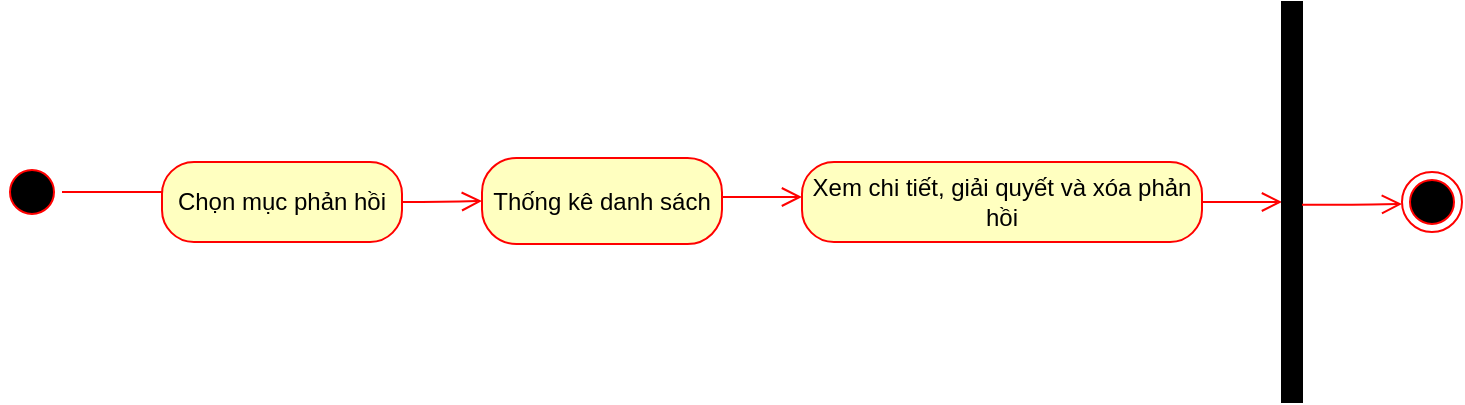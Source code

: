 <mxfile version="12.1.3" pages="1"><diagram id="-__AwgdqembPkYuA5d5O" name="Page-1"><mxGraphModel dx="565" dy="324" grid="1" gridSize="10" guides="1" tooltips="1" connect="1" arrows="1" fold="1" page="1" pageScale="1" pageWidth="850" pageHeight="1100" math="0" shadow="0"><root><mxCell id="0"/><mxCell id="1" parent="0"/><mxCell id="RKrhSsIpdqEswj_NIsnQ-1" value="" style="ellipse;html=1;shape=startState;fillColor=#000000;strokeColor=#ff0000;" vertex="1" parent="1"><mxGeometry y="80" width="30" height="30" as="geometry"/></mxCell><mxCell id="RKrhSsIpdqEswj_NIsnQ-2" value="" style="edgeStyle=orthogonalEdgeStyle;html=1;verticalAlign=bottom;endArrow=open;endSize=8;strokeColor=#ff0000;exitX=1;exitY=0.5;exitDx=0;exitDy=0;" edge="1" parent="1" source="RKrhSsIpdqEswj_NIsnQ-1"><mxGeometry relative="1" as="geometry"><mxPoint x="100" y="95" as="targetPoint"/></mxGeometry></mxCell><mxCell id="RKrhSsIpdqEswj_NIsnQ-3" value="Chọn mục phản hồi" style="rounded=1;whiteSpace=wrap;html=1;arcSize=40;fontColor=#000000;fillColor=#ffffc0;strokeColor=#ff0000;" vertex="1" parent="1"><mxGeometry x="80" y="80" width="120" height="40" as="geometry"/></mxCell><mxCell id="RKrhSsIpdqEswj_NIsnQ-4" value="" style="edgeStyle=orthogonalEdgeStyle;html=1;verticalAlign=bottom;endArrow=open;endSize=8;strokeColor=#ff0000;exitX=1;exitY=0.5;exitDx=0;exitDy=0;entryX=0;entryY=0.5;entryDx=0;entryDy=0;" edge="1" parent="1" source="RKrhSsIpdqEswj_NIsnQ-3" target="RKrhSsIpdqEswj_NIsnQ-5"><mxGeometry relative="1" as="geometry"><mxPoint x="240" y="98" as="targetPoint"/></mxGeometry></mxCell><mxCell id="RKrhSsIpdqEswj_NIsnQ-5" value="Thống kê danh sách" style="rounded=1;whiteSpace=wrap;html=1;arcSize=40;fontColor=#000000;fillColor=#ffffc0;strokeColor=#ff0000;" vertex="1" parent="1"><mxGeometry x="240" y="78" width="120" height="43" as="geometry"/></mxCell><mxCell id="RKrhSsIpdqEswj_NIsnQ-6" value="" style="edgeStyle=orthogonalEdgeStyle;html=1;verticalAlign=bottom;endArrow=open;endSize=8;strokeColor=#ff0000;exitX=1;exitY=0.5;exitDx=0;exitDy=0;" edge="1" parent="1"><mxGeometry relative="1" as="geometry"><mxPoint x="400" y="97.5" as="targetPoint"/><mxPoint x="360" y="97.5" as="sourcePoint"/></mxGeometry></mxCell><mxCell id="RKrhSsIpdqEswj_NIsnQ-7" value="Xem chi tiết, giải quyết và xóa phản hồi" style="rounded=1;whiteSpace=wrap;html=1;arcSize=40;fontColor=#000000;fillColor=#ffffc0;strokeColor=#ff0000;" vertex="1" parent="1"><mxGeometry x="400" y="80" width="200" height="40" as="geometry"/></mxCell><mxCell id="RKrhSsIpdqEswj_NIsnQ-8" value="" style="edgeStyle=orthogonalEdgeStyle;html=1;verticalAlign=bottom;endArrow=open;endSize=8;strokeColor=#ff0000;exitX=1;exitY=0.5;exitDx=0;exitDy=0;" edge="1" parent="1" source="RKrhSsIpdqEswj_NIsnQ-7"><mxGeometry relative="1" as="geometry"><mxPoint x="640" y="100" as="targetPoint"/><mxPoint x="370" y="107.5" as="sourcePoint"/></mxGeometry></mxCell><mxCell id="RKrhSsIpdqEswj_NIsnQ-9" value="" style="html=1;points=[];perimeter=orthogonalPerimeter;strokeColor=#000000;fillColor=#000000;" vertex="1" parent="1"><mxGeometry x="640" width="10" height="200" as="geometry"/></mxCell><mxCell id="RKrhSsIpdqEswj_NIsnQ-10" value="" style="edgeStyle=orthogonalEdgeStyle;html=1;verticalAlign=bottom;endArrow=open;endSize=8;strokeColor=#ff0000;exitX=1;exitY=0.507;exitDx=0;exitDy=0;exitPerimeter=0;" edge="1" parent="1" source="RKrhSsIpdqEswj_NIsnQ-9"><mxGeometry relative="1" as="geometry"><mxPoint x="700" y="101" as="targetPoint"/><mxPoint x="370" y="107.5" as="sourcePoint"/></mxGeometry></mxCell><mxCell id="RKrhSsIpdqEswj_NIsnQ-11" value="" style="ellipse;html=1;shape=endState;fillColor=#000000;strokeColor=#ff0000;" vertex="1" parent="1"><mxGeometry x="700" y="85" width="30" height="30" as="geometry"/></mxCell></root></mxGraphModel></diagram></mxfile>